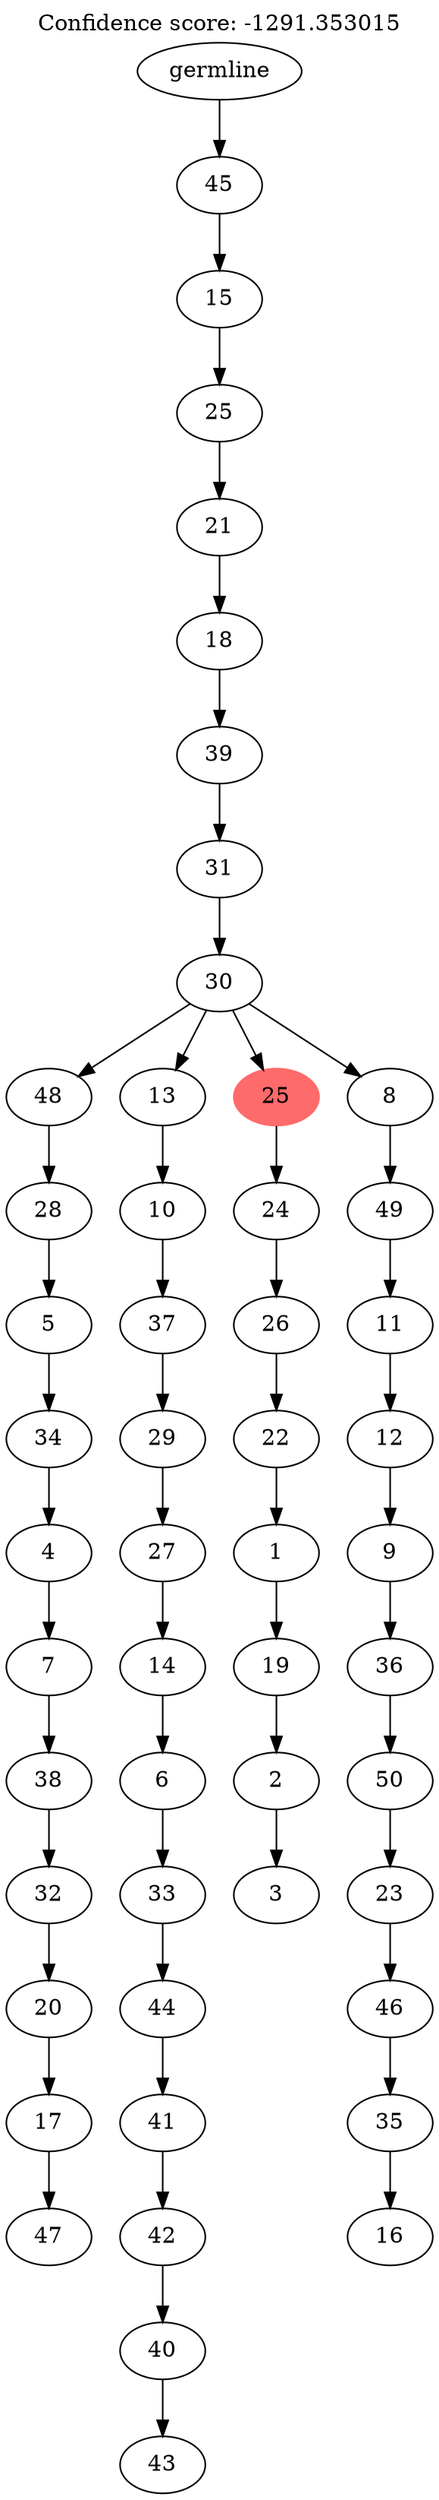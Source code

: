 digraph g {
	"50" -> "51";
	"51" [label="47"];
	"49" -> "50";
	"50" [label="17"];
	"48" -> "49";
	"49" [label="20"];
	"47" -> "48";
	"48" [label="32"];
	"46" -> "47";
	"47" [label="38"];
	"45" -> "46";
	"46" [label="7"];
	"44" -> "45";
	"45" [label="4"];
	"43" -> "44";
	"44" [label="34"];
	"42" -> "43";
	"43" [label="5"];
	"41" -> "42";
	"42" [label="28"];
	"39" -> "40";
	"40" [label="43"];
	"38" -> "39";
	"39" [label="40"];
	"37" -> "38";
	"38" [label="42"];
	"36" -> "37";
	"37" [label="41"];
	"35" -> "36";
	"36" [label="44"];
	"34" -> "35";
	"35" [label="33"];
	"33" -> "34";
	"34" [label="6"];
	"32" -> "33";
	"33" [label="14"];
	"31" -> "32";
	"32" [label="27"];
	"30" -> "31";
	"31" [label="29"];
	"29" -> "30";
	"30" [label="37"];
	"28" -> "29";
	"29" [label="10"];
	"26" -> "27";
	"27" [label="3"];
	"25" -> "26";
	"26" [label="2"];
	"24" -> "25";
	"25" [label="19"];
	"23" -> "24";
	"24" [label="1"];
	"22" -> "23";
	"23" [label="22"];
	"21" -> "22";
	"22" [label="26"];
	"20" -> "21";
	"21" [label="24"];
	"18" -> "19";
	"19" [label="16"];
	"17" -> "18";
	"18" [label="35"];
	"16" -> "17";
	"17" [label="46"];
	"15" -> "16";
	"16" [label="23"];
	"14" -> "15";
	"15" [label="50"];
	"13" -> "14";
	"14" [label="36"];
	"12" -> "13";
	"13" [label="9"];
	"11" -> "12";
	"12" [label="12"];
	"10" -> "11";
	"11" [label="11"];
	"9" -> "10";
	"10" [label="49"];
	"8" -> "9";
	"9" [label="8"];
	"8" -> "20";
	"20" [color=indianred1, style=filled, label="25"];
	"8" -> "28";
	"28" [label="13"];
	"8" -> "41";
	"41" [label="48"];
	"7" -> "8";
	"8" [label="30"];
	"6" -> "7";
	"7" [label="31"];
	"5" -> "6";
	"6" [label="39"];
	"4" -> "5";
	"5" [label="18"];
	"3" -> "4";
	"4" [label="21"];
	"2" -> "3";
	"3" [label="25"];
	"1" -> "2";
	"2" [label="15"];
	"0" -> "1";
	"1" [label="45"];
	"0" [label="germline"];
	labelloc="t";
	label="Confidence score: -1291.353015";
}
